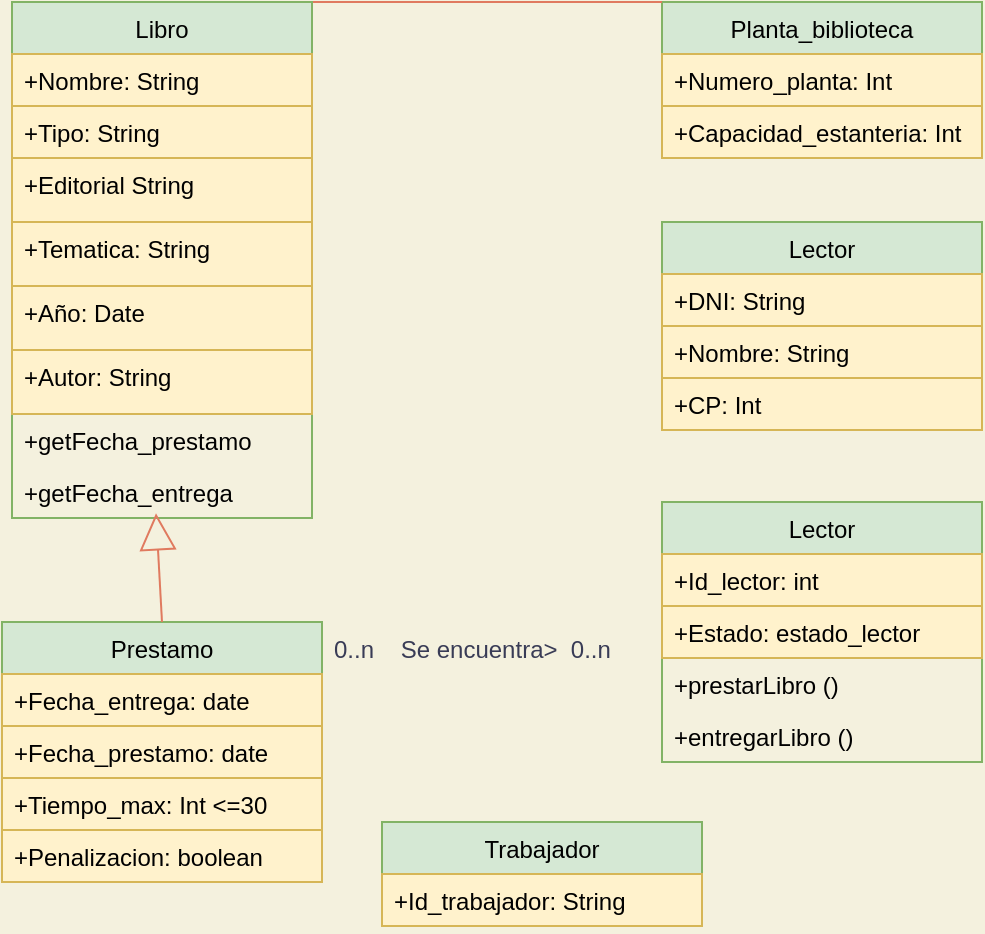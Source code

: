 <mxfile version="14.4.2" type="github">
  <diagram id="V4xr4vg8XzVgbaF5U8eI" name="Page-1">
    <mxGraphModel dx="923" dy="437" grid="1" gridSize="10" guides="1" tooltips="1" connect="1" arrows="1" fold="1" page="1" pageScale="1" pageWidth="827" pageHeight="1169" background="#F4F1DE" math="0" shadow="0">
      <root>
        <mxCell id="0" />
        <mxCell id="1" parent="0" />
        <mxCell id="heGK_dnfCJBjX592Me3m-5" value="Trabajador" style="swimlane;fontStyle=0;childLayout=stackLayout;horizontal=1;startSize=26;fillColor=#d5e8d4;horizontalStack=0;resizeParent=1;resizeParentMax=0;resizeLast=0;collapsible=1;marginBottom=0;rounded=0;sketch=0;strokeColor=#82b366;" vertex="1" parent="1">
          <mxGeometry x="340" y="440" width="160" height="52" as="geometry">
            <mxRectangle x="40" y="80" width="120" height="26" as="alternateBounds" />
          </mxGeometry>
        </mxCell>
        <mxCell id="heGK_dnfCJBjX592Me3m-7" value="+Id_trabajador: String" style="text;strokeColor=#d6b656;fillColor=#fff2cc;align=left;verticalAlign=top;spacingLeft=4;spacingRight=4;overflow=hidden;rotatable=0;points=[[0,0.5],[1,0.5]];portConstraint=eastwest;" vertex="1" parent="heGK_dnfCJBjX592Me3m-5">
          <mxGeometry y="26" width="160" height="26" as="geometry" />
        </mxCell>
        <mxCell id="heGK_dnfCJBjX592Me3m-16" value="Lector" style="swimlane;fontStyle=0;childLayout=stackLayout;horizontal=1;startSize=26;fillColor=#d5e8d4;horizontalStack=0;resizeParent=1;resizeParentMax=0;resizeLast=0;collapsible=1;marginBottom=0;rounded=0;sketch=0;strokeColor=#82b366;" vertex="1" parent="1">
          <mxGeometry x="480" y="140" width="160" height="104" as="geometry">
            <mxRectangle x="40" y="80" width="120" height="26" as="alternateBounds" />
          </mxGeometry>
        </mxCell>
        <mxCell id="heGK_dnfCJBjX592Me3m-17" value="+DNI: String" style="text;strokeColor=#d6b656;fillColor=#fff2cc;align=left;verticalAlign=top;spacingLeft=4;spacingRight=4;overflow=hidden;rotatable=0;points=[[0,0.5],[1,0.5]];portConstraint=eastwest;" vertex="1" parent="heGK_dnfCJBjX592Me3m-16">
          <mxGeometry y="26" width="160" height="26" as="geometry" />
        </mxCell>
        <mxCell id="heGK_dnfCJBjX592Me3m-18" value="+Nombre: String" style="text;strokeColor=#d6b656;fillColor=#fff2cc;align=left;verticalAlign=top;spacingLeft=4;spacingRight=4;overflow=hidden;rotatable=0;points=[[0,0.5],[1,0.5]];portConstraint=eastwest;" vertex="1" parent="heGK_dnfCJBjX592Me3m-16">
          <mxGeometry y="52" width="160" height="26" as="geometry" />
        </mxCell>
        <mxCell id="heGK_dnfCJBjX592Me3m-31" value="+CP: Int" style="text;strokeColor=#d6b656;fillColor=#fff2cc;align=left;verticalAlign=top;spacingLeft=4;spacingRight=4;overflow=hidden;rotatable=0;points=[[0,0.5],[1,0.5]];portConstraint=eastwest;" vertex="1" parent="heGK_dnfCJBjX592Me3m-16">
          <mxGeometry y="78" width="160" height="26" as="geometry" />
        </mxCell>
        <mxCell id="heGK_dnfCJBjX592Me3m-25" value="Planta_biblioteca" style="swimlane;fontStyle=0;childLayout=stackLayout;horizontal=1;startSize=26;fillColor=#d5e8d4;horizontalStack=0;resizeParent=1;resizeParentMax=0;resizeLast=0;collapsible=1;marginBottom=0;rounded=0;sketch=0;strokeColor=#82b366;" vertex="1" parent="1">
          <mxGeometry x="480" y="30" width="160" height="78" as="geometry">
            <mxRectangle x="40" y="80" width="120" height="26" as="alternateBounds" />
          </mxGeometry>
        </mxCell>
        <mxCell id="heGK_dnfCJBjX592Me3m-26" value="+Numero_planta: Int" style="text;strokeColor=#d6b656;fillColor=#fff2cc;align=left;verticalAlign=top;spacingLeft=4;spacingRight=4;overflow=hidden;rotatable=0;points=[[0,0.5],[1,0.5]];portConstraint=eastwest;" vertex="1" parent="heGK_dnfCJBjX592Me3m-25">
          <mxGeometry y="26" width="160" height="26" as="geometry" />
        </mxCell>
        <mxCell id="heGK_dnfCJBjX592Me3m-27" value="+Capacidad_estanteria: Int" style="text;strokeColor=#d6b656;fillColor=#fff2cc;align=left;verticalAlign=top;spacingLeft=4;spacingRight=4;overflow=hidden;rotatable=0;points=[[0,0.5],[1,0.5]];portConstraint=eastwest;" vertex="1" parent="heGK_dnfCJBjX592Me3m-25">
          <mxGeometry y="52" width="160" height="26" as="geometry" />
        </mxCell>
        <mxCell id="heGK_dnfCJBjX592Me3m-32" value="Prestamo" style="swimlane;fontStyle=0;childLayout=stackLayout;horizontal=1;startSize=26;fillColor=#d5e8d4;horizontalStack=0;resizeParent=1;resizeParentMax=0;resizeLast=0;collapsible=1;marginBottom=0;rounded=0;sketch=0;strokeColor=#82b366;" vertex="1" parent="1">
          <mxGeometry x="150" y="340" width="160" height="130" as="geometry">
            <mxRectangle x="40" y="80" width="120" height="26" as="alternateBounds" />
          </mxGeometry>
        </mxCell>
        <mxCell id="heGK_dnfCJBjX592Me3m-33" value="+Fecha_entrega: date" style="text;strokeColor=#d6b656;fillColor=#fff2cc;align=left;verticalAlign=top;spacingLeft=4;spacingRight=4;overflow=hidden;rotatable=0;points=[[0,0.5],[1,0.5]];portConstraint=eastwest;" vertex="1" parent="heGK_dnfCJBjX592Me3m-32">
          <mxGeometry y="26" width="160" height="26" as="geometry" />
        </mxCell>
        <mxCell id="heGK_dnfCJBjX592Me3m-77" value="+Fecha_prestamo: date" style="text;strokeColor=#d6b656;fillColor=#fff2cc;align=left;verticalAlign=top;spacingLeft=4;spacingRight=4;overflow=hidden;rotatable=0;points=[[0,0.5],[1,0.5]];portConstraint=eastwest;" vertex="1" parent="heGK_dnfCJBjX592Me3m-32">
          <mxGeometry y="52" width="160" height="26" as="geometry" />
        </mxCell>
        <mxCell id="heGK_dnfCJBjX592Me3m-35" value="+Tiempo_max: Int &lt;=30 " style="text;strokeColor=#d6b656;fillColor=#fff2cc;align=left;verticalAlign=top;spacingLeft=4;spacingRight=4;overflow=hidden;rotatable=0;points=[[0,0.5],[1,0.5]];portConstraint=eastwest;" vertex="1" parent="heGK_dnfCJBjX592Me3m-32">
          <mxGeometry y="78" width="160" height="26" as="geometry" />
        </mxCell>
        <mxCell id="heGK_dnfCJBjX592Me3m-50" value="+Penalizacion: boolean" style="text;strokeColor=#d6b656;fillColor=#fff2cc;align=left;verticalAlign=top;spacingLeft=4;spacingRight=4;overflow=hidden;rotatable=0;points=[[0,0.5],[1,0.5]];portConstraint=eastwest;" vertex="1" parent="heGK_dnfCJBjX592Me3m-32">
          <mxGeometry y="104" width="160" height="26" as="geometry" />
        </mxCell>
        <mxCell id="heGK_dnfCJBjX592Me3m-38" value="0..n    Se encuentra&gt;  0..n" style="text;strokeColor=none;fillColor=none;align=left;verticalAlign=top;spacingLeft=4;spacingRight=4;overflow=hidden;rotatable=0;points=[[0,0.5],[1,0.5]];portConstraint=eastwest;rounded=0;sketch=0;fontColor=#393C56;" vertex="1" parent="1">
          <mxGeometry x="310" y="340" width="160" height="26" as="geometry" />
        </mxCell>
        <mxCell id="heGK_dnfCJBjX592Me3m-79" style="edgeStyle=orthogonalEdgeStyle;curved=0;rounded=1;sketch=0;orthogonalLoop=1;jettySize=auto;html=1;exitX=1;exitY=0;exitDx=0;exitDy=0;entryX=0;entryY=0;entryDx=0;entryDy=0;endArrow=none;endFill=0;strokeColor=#E07A5F;fillColor=#F2CC8F;fontColor=#393C56;" edge="1" parent="1" source="heGK_dnfCJBjX592Me3m-61" target="heGK_dnfCJBjX592Me3m-25">
          <mxGeometry relative="1" as="geometry">
            <Array as="points">
              <mxPoint x="380" y="30" />
              <mxPoint x="380" y="30" />
            </Array>
          </mxGeometry>
        </mxCell>
        <mxCell id="heGK_dnfCJBjX592Me3m-61" value="Libro" style="swimlane;fontStyle=0;childLayout=stackLayout;horizontal=1;startSize=26;horizontalStack=0;resizeParent=1;resizeParentMax=0;resizeLast=0;collapsible=1;marginBottom=0;rounded=0;sketch=0;fillColor=#d5e8d4;strokeColor=#82b366;" vertex="1" parent="1">
          <mxGeometry x="155" y="30" width="150" height="258" as="geometry" />
        </mxCell>
        <mxCell id="heGK_dnfCJBjX592Me3m-62" value="+Nombre: String" style="text;strokeColor=#d6b656;fillColor=#fff2cc;align=left;verticalAlign=top;spacingLeft=4;spacingRight=4;overflow=hidden;rotatable=0;points=[[0,0.5],[1,0.5]];portConstraint=eastwest;" vertex="1" parent="heGK_dnfCJBjX592Me3m-61">
          <mxGeometry y="26" width="150" height="26" as="geometry" />
        </mxCell>
        <mxCell id="heGK_dnfCJBjX592Me3m-63" value="+Tipo: String" style="text;strokeColor=#d6b656;fillColor=#fff2cc;align=left;verticalAlign=top;spacingLeft=4;spacingRight=4;overflow=hidden;rotatable=0;points=[[0,0.5],[1,0.5]];portConstraint=eastwest;" vertex="1" parent="heGK_dnfCJBjX592Me3m-61">
          <mxGeometry y="52" width="150" height="26" as="geometry" />
        </mxCell>
        <mxCell id="heGK_dnfCJBjX592Me3m-64" value="+Editorial String" style="text;strokeColor=#d6b656;fillColor=#fff2cc;align=left;verticalAlign=top;spacingLeft=4;spacingRight=4;overflow=hidden;rotatable=0;points=[[0,0.5],[1,0.5]];portConstraint=eastwest;" vertex="1" parent="heGK_dnfCJBjX592Me3m-61">
          <mxGeometry y="78" width="150" height="32" as="geometry" />
        </mxCell>
        <mxCell id="heGK_dnfCJBjX592Me3m-65" value="+Tematica: String" style="text;strokeColor=#d6b656;fillColor=#fff2cc;align=left;verticalAlign=top;spacingLeft=4;spacingRight=4;overflow=hidden;rotatable=0;points=[[0,0.5],[1,0.5]];portConstraint=eastwest;" vertex="1" parent="heGK_dnfCJBjX592Me3m-61">
          <mxGeometry y="110" width="150" height="32" as="geometry" />
        </mxCell>
        <mxCell id="heGK_dnfCJBjX592Me3m-80" value="+Año: Date" style="text;strokeColor=#d6b656;fillColor=#fff2cc;align=left;verticalAlign=top;spacingLeft=4;spacingRight=4;overflow=hidden;rotatable=0;points=[[0,0.5],[1,0.5]];portConstraint=eastwest;" vertex="1" parent="heGK_dnfCJBjX592Me3m-61">
          <mxGeometry y="142" width="150" height="32" as="geometry" />
        </mxCell>
        <mxCell id="heGK_dnfCJBjX592Me3m-66" value="+Autor: String" style="text;strokeColor=#d6b656;fillColor=#fff2cc;align=left;verticalAlign=top;spacingLeft=4;spacingRight=4;overflow=hidden;rotatable=0;points=[[0,0.5],[1,0.5]];portConstraint=eastwest;" vertex="1" parent="heGK_dnfCJBjX592Me3m-61">
          <mxGeometry y="174" width="150" height="32" as="geometry" />
        </mxCell>
        <mxCell id="heGK_dnfCJBjX592Me3m-67" value="+getFecha_prestamo" style="text;strokeColor=none;fillColor=none;align=left;verticalAlign=top;spacingLeft=4;spacingRight=4;overflow=hidden;rotatable=0;points=[[0,0.5],[1,0.5]];portConstraint=eastwest;" vertex="1" parent="heGK_dnfCJBjX592Me3m-61">
          <mxGeometry y="206" width="150" height="26" as="geometry" />
        </mxCell>
        <mxCell id="heGK_dnfCJBjX592Me3m-78" value="+getFecha_entrega" style="text;strokeColor=none;fillColor=none;align=left;verticalAlign=top;spacingLeft=4;spacingRight=4;overflow=hidden;rotatable=0;points=[[0,0.5],[1,0.5]];portConstraint=eastwest;" vertex="1" parent="heGK_dnfCJBjX592Me3m-61">
          <mxGeometry y="232" width="150" height="26" as="geometry" />
        </mxCell>
        <mxCell id="heGK_dnfCJBjX592Me3m-68" value="" style="endArrow=block;endSize=16;endFill=0;html=1;strokeColor=#E07A5F;fillColor=#F2CC8F;fontColor=#393C56;exitX=0.5;exitY=0;exitDx=0;exitDy=0;entryX=0.48;entryY=0.91;entryDx=0;entryDy=0;entryPerimeter=0;" edge="1" parent="1" source="heGK_dnfCJBjX592Me3m-32" target="heGK_dnfCJBjX592Me3m-78">
          <mxGeometry width="160" relative="1" as="geometry">
            <mxPoint x="180" y="260" as="sourcePoint" />
            <mxPoint x="226" y="230" as="targetPoint" />
          </mxGeometry>
        </mxCell>
        <mxCell id="heGK_dnfCJBjX592Me3m-71" value="Lector" style="swimlane;fontStyle=0;childLayout=stackLayout;horizontal=1;startSize=26;horizontalStack=0;resizeParent=1;resizeParentMax=0;resizeLast=0;collapsible=1;marginBottom=0;rounded=0;sketch=0;fillColor=#d5e8d4;strokeColor=#82b366;" vertex="1" parent="1">
          <mxGeometry x="480" y="280" width="160" height="130" as="geometry" />
        </mxCell>
        <mxCell id="heGK_dnfCJBjX592Me3m-72" value="+Id_lector: int" style="text;strokeColor=#d6b656;fillColor=#fff2cc;align=left;verticalAlign=top;spacingLeft=4;spacingRight=4;overflow=hidden;rotatable=0;points=[[0,0.5],[1,0.5]];portConstraint=eastwest;" vertex="1" parent="heGK_dnfCJBjX592Me3m-71">
          <mxGeometry y="26" width="160" height="26" as="geometry" />
        </mxCell>
        <mxCell id="heGK_dnfCJBjX592Me3m-73" value="+Estado: estado_lector" style="text;strokeColor=#d6b656;fillColor=#fff2cc;align=left;verticalAlign=top;spacingLeft=4;spacingRight=4;overflow=hidden;rotatable=0;points=[[0,0.5],[1,0.5]];portConstraint=eastwest;" vertex="1" parent="heGK_dnfCJBjX592Me3m-71">
          <mxGeometry y="52" width="160" height="26" as="geometry" />
        </mxCell>
        <mxCell id="heGK_dnfCJBjX592Me3m-74" value="+prestarLibro ()" style="text;strokeColor=none;fillColor=none;align=left;verticalAlign=top;spacingLeft=4;spacingRight=4;overflow=hidden;rotatable=0;points=[[0,0.5],[1,0.5]];portConstraint=eastwest;" vertex="1" parent="heGK_dnfCJBjX592Me3m-71">
          <mxGeometry y="78" width="160" height="26" as="geometry" />
        </mxCell>
        <mxCell id="heGK_dnfCJBjX592Me3m-75" value="+entregarLibro ()" style="text;strokeColor=none;fillColor=none;align=left;verticalAlign=top;spacingLeft=4;spacingRight=4;overflow=hidden;rotatable=0;points=[[0,0.5],[1,0.5]];portConstraint=eastwest;" vertex="1" parent="heGK_dnfCJBjX592Me3m-71">
          <mxGeometry y="104" width="160" height="26" as="geometry" />
        </mxCell>
      </root>
    </mxGraphModel>
  </diagram>
</mxfile>
